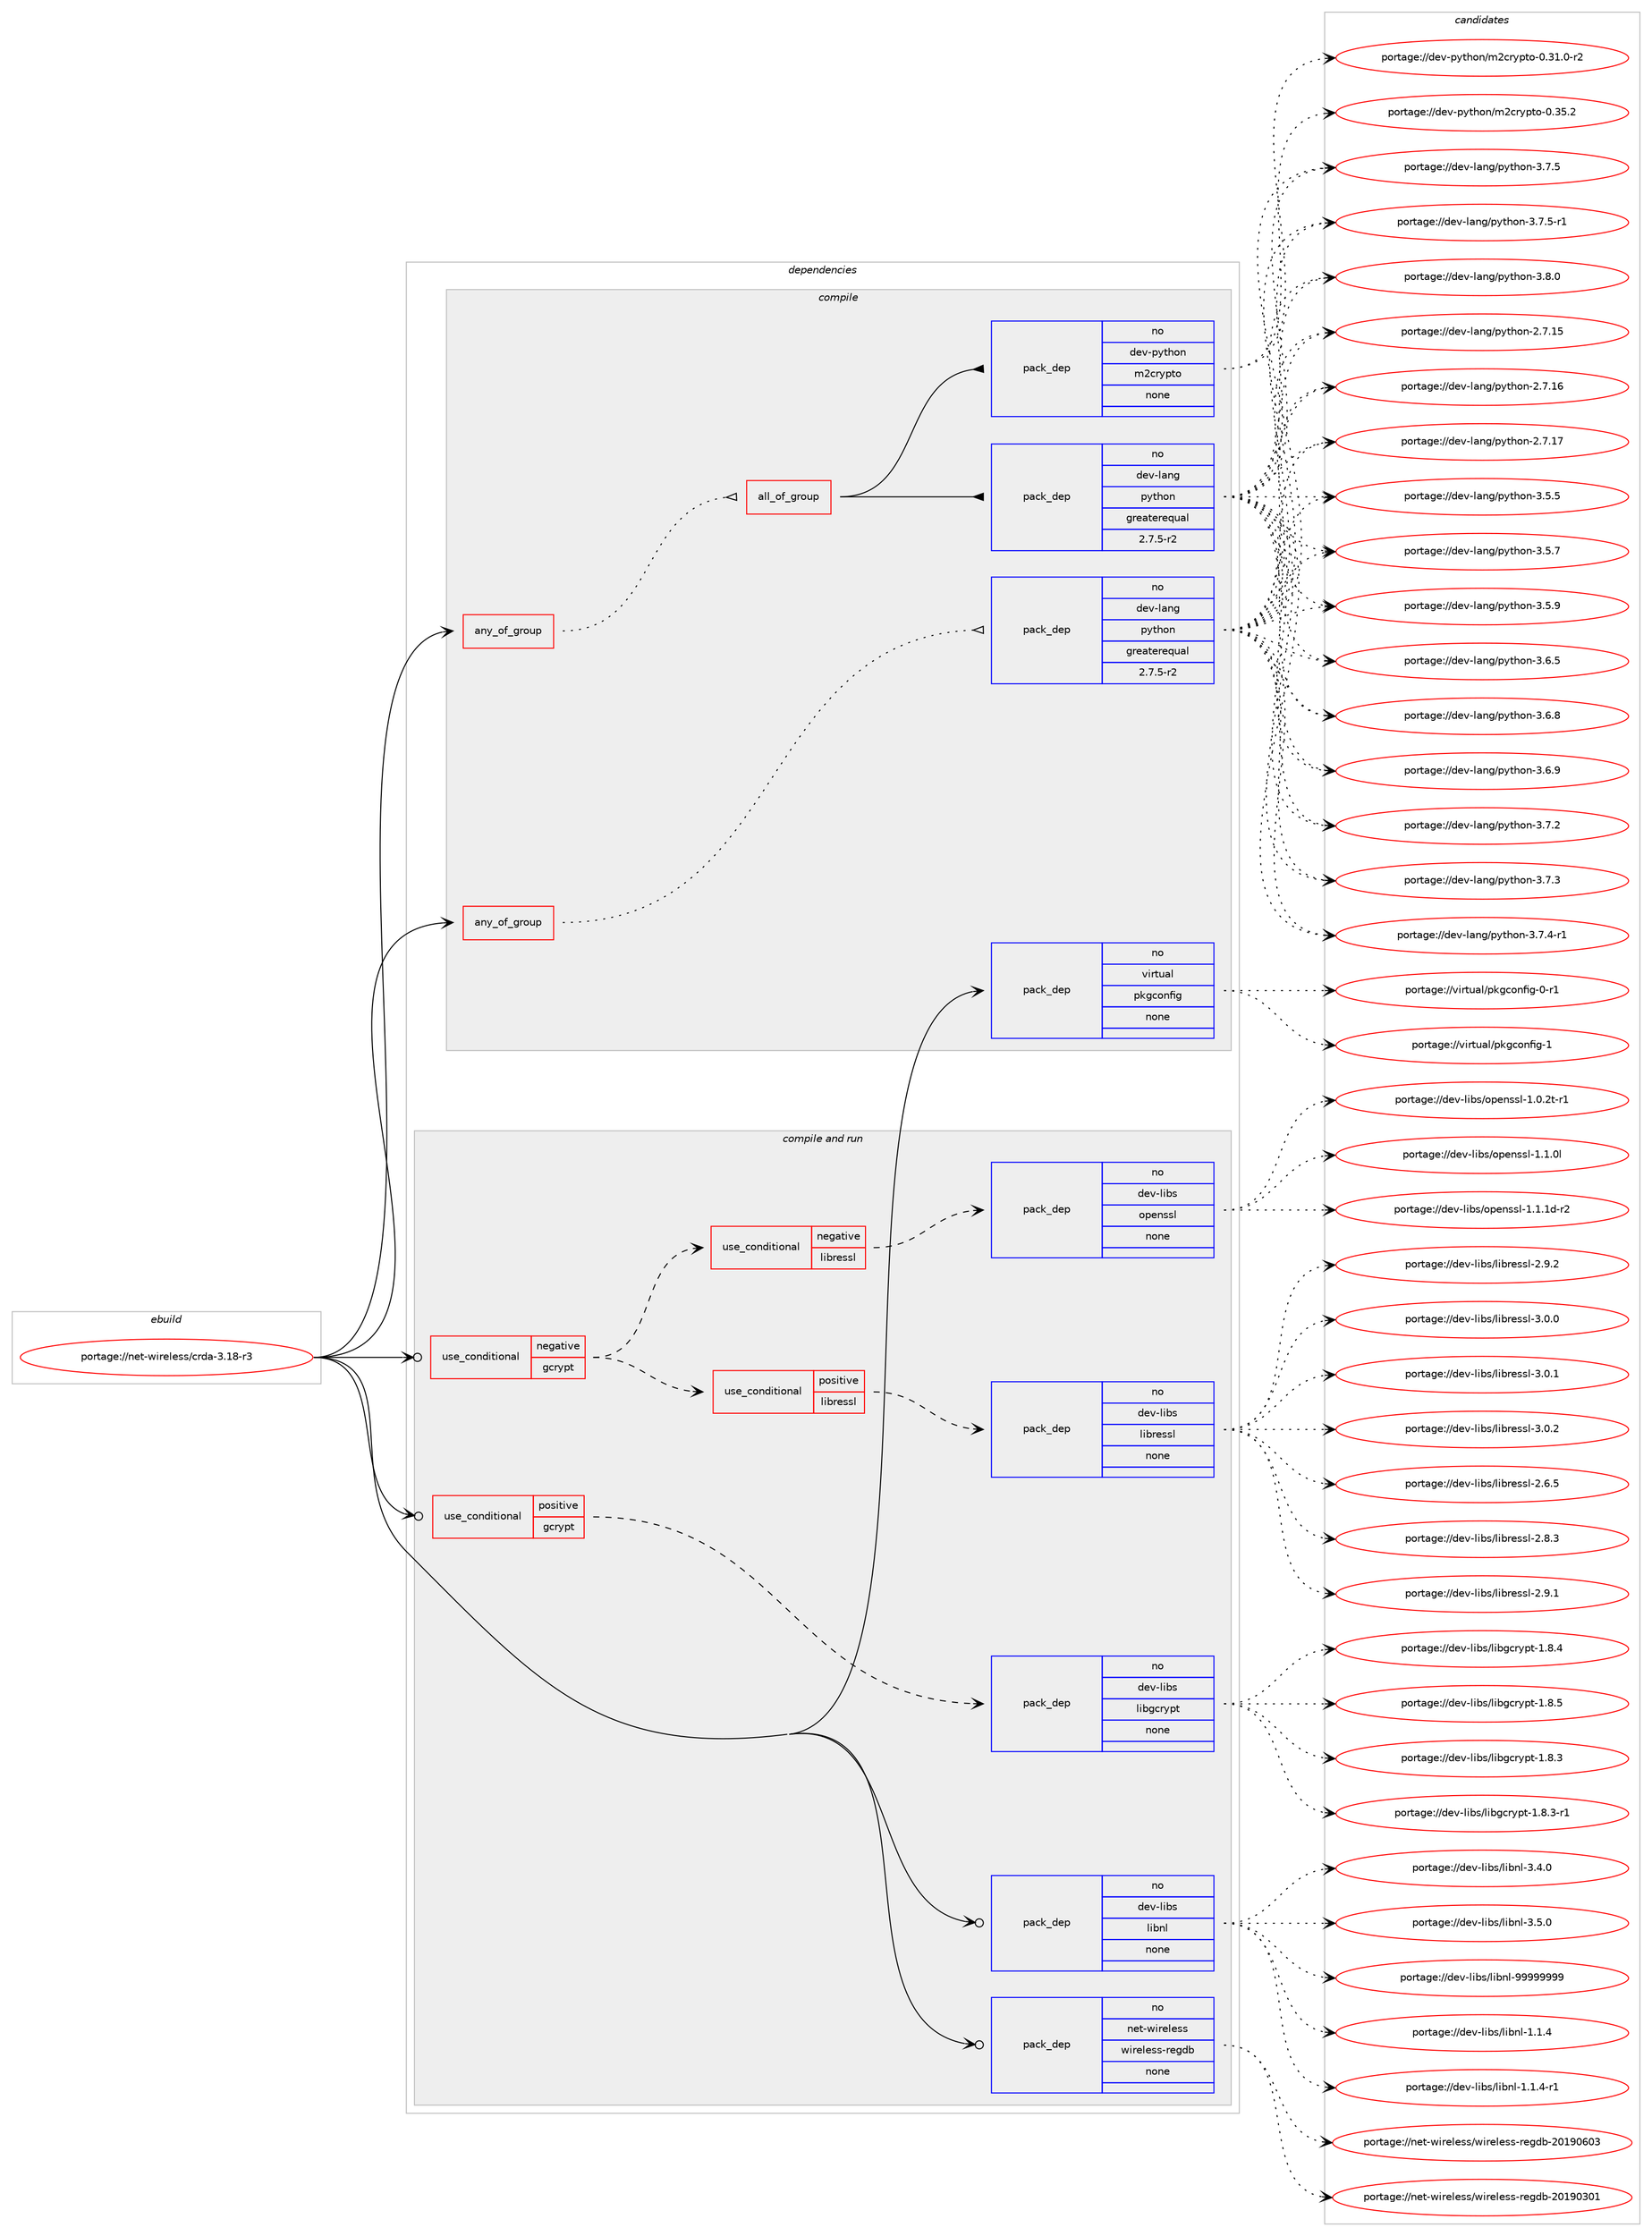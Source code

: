 digraph prolog {

# *************
# Graph options
# *************

newrank=true;
concentrate=true;
compound=true;
graph [rankdir=LR,fontname=Helvetica,fontsize=10,ranksep=1.5];#, ranksep=2.5, nodesep=0.2];
edge  [arrowhead=vee];
node  [fontname=Helvetica,fontsize=10];

# **********
# The ebuild
# **********

subgraph cluster_leftcol {
color=gray;
rank=same;
label=<<i>ebuild</i>>;
id [label="portage://net-wireless/crda-3.18-r3", color=red, width=4, href="../net-wireless/crda-3.18-r3.svg"];
}

# ****************
# The dependencies
# ****************

subgraph cluster_midcol {
color=gray;
label=<<i>dependencies</i>>;
subgraph cluster_compile {
fillcolor="#eeeeee";
style=filled;
label=<<i>compile</i>>;
subgraph any6195 {
dependency377024 [label=<<TABLE BORDER="0" CELLBORDER="1" CELLSPACING="0" CELLPADDING="4"><TR><TD CELLPADDING="10">any_of_group</TD></TR></TABLE>>, shape=none, color=red];subgraph all200 {
dependency377025 [label=<<TABLE BORDER="0" CELLBORDER="1" CELLSPACING="0" CELLPADDING="4"><TR><TD CELLPADDING="10">all_of_group</TD></TR></TABLE>>, shape=none, color=red];subgraph pack276289 {
dependency377026 [label=<<TABLE BORDER="0" CELLBORDER="1" CELLSPACING="0" CELLPADDING="4" WIDTH="220"><TR><TD ROWSPAN="6" CELLPADDING="30">pack_dep</TD></TR><TR><TD WIDTH="110">no</TD></TR><TR><TD>dev-lang</TD></TR><TR><TD>python</TD></TR><TR><TD>greaterequal</TD></TR><TR><TD>2.7.5-r2</TD></TR></TABLE>>, shape=none, color=blue];
}
dependency377025:e -> dependency377026:w [weight=20,style="solid",arrowhead="inv"];
subgraph pack276290 {
dependency377027 [label=<<TABLE BORDER="0" CELLBORDER="1" CELLSPACING="0" CELLPADDING="4" WIDTH="220"><TR><TD ROWSPAN="6" CELLPADDING="30">pack_dep</TD></TR><TR><TD WIDTH="110">no</TD></TR><TR><TD>dev-python</TD></TR><TR><TD>m2crypto</TD></TR><TR><TD>none</TD></TR><TR><TD></TD></TR></TABLE>>, shape=none, color=blue];
}
dependency377025:e -> dependency377027:w [weight=20,style="solid",arrowhead="inv"];
}
dependency377024:e -> dependency377025:w [weight=20,style="dotted",arrowhead="oinv"];
}
id:e -> dependency377024:w [weight=20,style="solid",arrowhead="vee"];
subgraph any6196 {
dependency377028 [label=<<TABLE BORDER="0" CELLBORDER="1" CELLSPACING="0" CELLPADDING="4"><TR><TD CELLPADDING="10">any_of_group</TD></TR></TABLE>>, shape=none, color=red];subgraph pack276291 {
dependency377029 [label=<<TABLE BORDER="0" CELLBORDER="1" CELLSPACING="0" CELLPADDING="4" WIDTH="220"><TR><TD ROWSPAN="6" CELLPADDING="30">pack_dep</TD></TR><TR><TD WIDTH="110">no</TD></TR><TR><TD>dev-lang</TD></TR><TR><TD>python</TD></TR><TR><TD>greaterequal</TD></TR><TR><TD>2.7.5-r2</TD></TR></TABLE>>, shape=none, color=blue];
}
dependency377028:e -> dependency377029:w [weight=20,style="dotted",arrowhead="oinv"];
}
id:e -> dependency377028:w [weight=20,style="solid",arrowhead="vee"];
subgraph pack276292 {
dependency377030 [label=<<TABLE BORDER="0" CELLBORDER="1" CELLSPACING="0" CELLPADDING="4" WIDTH="220"><TR><TD ROWSPAN="6" CELLPADDING="30">pack_dep</TD></TR><TR><TD WIDTH="110">no</TD></TR><TR><TD>virtual</TD></TR><TR><TD>pkgconfig</TD></TR><TR><TD>none</TD></TR><TR><TD></TD></TR></TABLE>>, shape=none, color=blue];
}
id:e -> dependency377030:w [weight=20,style="solid",arrowhead="vee"];
}
subgraph cluster_compileandrun {
fillcolor="#eeeeee";
style=filled;
label=<<i>compile and run</i>>;
subgraph cond94343 {
dependency377031 [label=<<TABLE BORDER="0" CELLBORDER="1" CELLSPACING="0" CELLPADDING="4"><TR><TD ROWSPAN="3" CELLPADDING="10">use_conditional</TD></TR><TR><TD>negative</TD></TR><TR><TD>gcrypt</TD></TR></TABLE>>, shape=none, color=red];
subgraph cond94344 {
dependency377032 [label=<<TABLE BORDER="0" CELLBORDER="1" CELLSPACING="0" CELLPADDING="4"><TR><TD ROWSPAN="3" CELLPADDING="10">use_conditional</TD></TR><TR><TD>negative</TD></TR><TR><TD>libressl</TD></TR></TABLE>>, shape=none, color=red];
subgraph pack276293 {
dependency377033 [label=<<TABLE BORDER="0" CELLBORDER="1" CELLSPACING="0" CELLPADDING="4" WIDTH="220"><TR><TD ROWSPAN="6" CELLPADDING="30">pack_dep</TD></TR><TR><TD WIDTH="110">no</TD></TR><TR><TD>dev-libs</TD></TR><TR><TD>openssl</TD></TR><TR><TD>none</TD></TR><TR><TD></TD></TR></TABLE>>, shape=none, color=blue];
}
dependency377032:e -> dependency377033:w [weight=20,style="dashed",arrowhead="vee"];
}
dependency377031:e -> dependency377032:w [weight=20,style="dashed",arrowhead="vee"];
subgraph cond94345 {
dependency377034 [label=<<TABLE BORDER="0" CELLBORDER="1" CELLSPACING="0" CELLPADDING="4"><TR><TD ROWSPAN="3" CELLPADDING="10">use_conditional</TD></TR><TR><TD>positive</TD></TR><TR><TD>libressl</TD></TR></TABLE>>, shape=none, color=red];
subgraph pack276294 {
dependency377035 [label=<<TABLE BORDER="0" CELLBORDER="1" CELLSPACING="0" CELLPADDING="4" WIDTH="220"><TR><TD ROWSPAN="6" CELLPADDING="30">pack_dep</TD></TR><TR><TD WIDTH="110">no</TD></TR><TR><TD>dev-libs</TD></TR><TR><TD>libressl</TD></TR><TR><TD>none</TD></TR><TR><TD></TD></TR></TABLE>>, shape=none, color=blue];
}
dependency377034:e -> dependency377035:w [weight=20,style="dashed",arrowhead="vee"];
}
dependency377031:e -> dependency377034:w [weight=20,style="dashed",arrowhead="vee"];
}
id:e -> dependency377031:w [weight=20,style="solid",arrowhead="odotvee"];
subgraph cond94346 {
dependency377036 [label=<<TABLE BORDER="0" CELLBORDER="1" CELLSPACING="0" CELLPADDING="4"><TR><TD ROWSPAN="3" CELLPADDING="10">use_conditional</TD></TR><TR><TD>positive</TD></TR><TR><TD>gcrypt</TD></TR></TABLE>>, shape=none, color=red];
subgraph pack276295 {
dependency377037 [label=<<TABLE BORDER="0" CELLBORDER="1" CELLSPACING="0" CELLPADDING="4" WIDTH="220"><TR><TD ROWSPAN="6" CELLPADDING="30">pack_dep</TD></TR><TR><TD WIDTH="110">no</TD></TR><TR><TD>dev-libs</TD></TR><TR><TD>libgcrypt</TD></TR><TR><TD>none</TD></TR><TR><TD></TD></TR></TABLE>>, shape=none, color=blue];
}
dependency377036:e -> dependency377037:w [weight=20,style="dashed",arrowhead="vee"];
}
id:e -> dependency377036:w [weight=20,style="solid",arrowhead="odotvee"];
subgraph pack276296 {
dependency377038 [label=<<TABLE BORDER="0" CELLBORDER="1" CELLSPACING="0" CELLPADDING="4" WIDTH="220"><TR><TD ROWSPAN="6" CELLPADDING="30">pack_dep</TD></TR><TR><TD WIDTH="110">no</TD></TR><TR><TD>dev-libs</TD></TR><TR><TD>libnl</TD></TR><TR><TD>none</TD></TR><TR><TD></TD></TR></TABLE>>, shape=none, color=blue];
}
id:e -> dependency377038:w [weight=20,style="solid",arrowhead="odotvee"];
subgraph pack276297 {
dependency377039 [label=<<TABLE BORDER="0" CELLBORDER="1" CELLSPACING="0" CELLPADDING="4" WIDTH="220"><TR><TD ROWSPAN="6" CELLPADDING="30">pack_dep</TD></TR><TR><TD WIDTH="110">no</TD></TR><TR><TD>net-wireless</TD></TR><TR><TD>wireless-regdb</TD></TR><TR><TD>none</TD></TR><TR><TD></TD></TR></TABLE>>, shape=none, color=blue];
}
id:e -> dependency377039:w [weight=20,style="solid",arrowhead="odotvee"];
}
subgraph cluster_run {
fillcolor="#eeeeee";
style=filled;
label=<<i>run</i>>;
}
}

# **************
# The candidates
# **************

subgraph cluster_choices {
rank=same;
color=gray;
label=<<i>candidates</i>>;

subgraph choice276289 {
color=black;
nodesep=1;
choiceportage10010111845108971101034711212111610411111045504655464953 [label="portage://dev-lang/python-2.7.15", color=red, width=4,href="../dev-lang/python-2.7.15.svg"];
choiceportage10010111845108971101034711212111610411111045504655464954 [label="portage://dev-lang/python-2.7.16", color=red, width=4,href="../dev-lang/python-2.7.16.svg"];
choiceportage10010111845108971101034711212111610411111045504655464955 [label="portage://dev-lang/python-2.7.17", color=red, width=4,href="../dev-lang/python-2.7.17.svg"];
choiceportage100101118451089711010347112121116104111110455146534653 [label="portage://dev-lang/python-3.5.5", color=red, width=4,href="../dev-lang/python-3.5.5.svg"];
choiceportage100101118451089711010347112121116104111110455146534655 [label="portage://dev-lang/python-3.5.7", color=red, width=4,href="../dev-lang/python-3.5.7.svg"];
choiceportage100101118451089711010347112121116104111110455146534657 [label="portage://dev-lang/python-3.5.9", color=red, width=4,href="../dev-lang/python-3.5.9.svg"];
choiceportage100101118451089711010347112121116104111110455146544653 [label="portage://dev-lang/python-3.6.5", color=red, width=4,href="../dev-lang/python-3.6.5.svg"];
choiceportage100101118451089711010347112121116104111110455146544656 [label="portage://dev-lang/python-3.6.8", color=red, width=4,href="../dev-lang/python-3.6.8.svg"];
choiceportage100101118451089711010347112121116104111110455146544657 [label="portage://dev-lang/python-3.6.9", color=red, width=4,href="../dev-lang/python-3.6.9.svg"];
choiceportage100101118451089711010347112121116104111110455146554650 [label="portage://dev-lang/python-3.7.2", color=red, width=4,href="../dev-lang/python-3.7.2.svg"];
choiceportage100101118451089711010347112121116104111110455146554651 [label="portage://dev-lang/python-3.7.3", color=red, width=4,href="../dev-lang/python-3.7.3.svg"];
choiceportage1001011184510897110103471121211161041111104551465546524511449 [label="portage://dev-lang/python-3.7.4-r1", color=red, width=4,href="../dev-lang/python-3.7.4-r1.svg"];
choiceportage100101118451089711010347112121116104111110455146554653 [label="portage://dev-lang/python-3.7.5", color=red, width=4,href="../dev-lang/python-3.7.5.svg"];
choiceportage1001011184510897110103471121211161041111104551465546534511449 [label="portage://dev-lang/python-3.7.5-r1", color=red, width=4,href="../dev-lang/python-3.7.5-r1.svg"];
choiceportage100101118451089711010347112121116104111110455146564648 [label="portage://dev-lang/python-3.8.0", color=red, width=4,href="../dev-lang/python-3.8.0.svg"];
dependency377026:e -> choiceportage10010111845108971101034711212111610411111045504655464953:w [style=dotted,weight="100"];
dependency377026:e -> choiceportage10010111845108971101034711212111610411111045504655464954:w [style=dotted,weight="100"];
dependency377026:e -> choiceportage10010111845108971101034711212111610411111045504655464955:w [style=dotted,weight="100"];
dependency377026:e -> choiceportage100101118451089711010347112121116104111110455146534653:w [style=dotted,weight="100"];
dependency377026:e -> choiceportage100101118451089711010347112121116104111110455146534655:w [style=dotted,weight="100"];
dependency377026:e -> choiceportage100101118451089711010347112121116104111110455146534657:w [style=dotted,weight="100"];
dependency377026:e -> choiceportage100101118451089711010347112121116104111110455146544653:w [style=dotted,weight="100"];
dependency377026:e -> choiceportage100101118451089711010347112121116104111110455146544656:w [style=dotted,weight="100"];
dependency377026:e -> choiceportage100101118451089711010347112121116104111110455146544657:w [style=dotted,weight="100"];
dependency377026:e -> choiceportage100101118451089711010347112121116104111110455146554650:w [style=dotted,weight="100"];
dependency377026:e -> choiceportage100101118451089711010347112121116104111110455146554651:w [style=dotted,weight="100"];
dependency377026:e -> choiceportage1001011184510897110103471121211161041111104551465546524511449:w [style=dotted,weight="100"];
dependency377026:e -> choiceportage100101118451089711010347112121116104111110455146554653:w [style=dotted,weight="100"];
dependency377026:e -> choiceportage1001011184510897110103471121211161041111104551465546534511449:w [style=dotted,weight="100"];
dependency377026:e -> choiceportage100101118451089711010347112121116104111110455146564648:w [style=dotted,weight="100"];
}
subgraph choice276290 {
color=black;
nodesep=1;
choiceportage10010111845112121116104111110471095099114121112116111454846514946484511450 [label="portage://dev-python/m2crypto-0.31.0-r2", color=red, width=4,href="../dev-python/m2crypto-0.31.0-r2.svg"];
choiceportage1001011184511212111610411111047109509911412111211611145484651534650 [label="portage://dev-python/m2crypto-0.35.2", color=red, width=4,href="../dev-python/m2crypto-0.35.2.svg"];
dependency377027:e -> choiceportage10010111845112121116104111110471095099114121112116111454846514946484511450:w [style=dotted,weight="100"];
dependency377027:e -> choiceportage1001011184511212111610411111047109509911412111211611145484651534650:w [style=dotted,weight="100"];
}
subgraph choice276291 {
color=black;
nodesep=1;
choiceportage10010111845108971101034711212111610411111045504655464953 [label="portage://dev-lang/python-2.7.15", color=red, width=4,href="../dev-lang/python-2.7.15.svg"];
choiceportage10010111845108971101034711212111610411111045504655464954 [label="portage://dev-lang/python-2.7.16", color=red, width=4,href="../dev-lang/python-2.7.16.svg"];
choiceportage10010111845108971101034711212111610411111045504655464955 [label="portage://dev-lang/python-2.7.17", color=red, width=4,href="../dev-lang/python-2.7.17.svg"];
choiceportage100101118451089711010347112121116104111110455146534653 [label="portage://dev-lang/python-3.5.5", color=red, width=4,href="../dev-lang/python-3.5.5.svg"];
choiceportage100101118451089711010347112121116104111110455146534655 [label="portage://dev-lang/python-3.5.7", color=red, width=4,href="../dev-lang/python-3.5.7.svg"];
choiceportage100101118451089711010347112121116104111110455146534657 [label="portage://dev-lang/python-3.5.9", color=red, width=4,href="../dev-lang/python-3.5.9.svg"];
choiceportage100101118451089711010347112121116104111110455146544653 [label="portage://dev-lang/python-3.6.5", color=red, width=4,href="../dev-lang/python-3.6.5.svg"];
choiceportage100101118451089711010347112121116104111110455146544656 [label="portage://dev-lang/python-3.6.8", color=red, width=4,href="../dev-lang/python-3.6.8.svg"];
choiceportage100101118451089711010347112121116104111110455146544657 [label="portage://dev-lang/python-3.6.9", color=red, width=4,href="../dev-lang/python-3.6.9.svg"];
choiceportage100101118451089711010347112121116104111110455146554650 [label="portage://dev-lang/python-3.7.2", color=red, width=4,href="../dev-lang/python-3.7.2.svg"];
choiceportage100101118451089711010347112121116104111110455146554651 [label="portage://dev-lang/python-3.7.3", color=red, width=4,href="../dev-lang/python-3.7.3.svg"];
choiceportage1001011184510897110103471121211161041111104551465546524511449 [label="portage://dev-lang/python-3.7.4-r1", color=red, width=4,href="../dev-lang/python-3.7.4-r1.svg"];
choiceportage100101118451089711010347112121116104111110455146554653 [label="portage://dev-lang/python-3.7.5", color=red, width=4,href="../dev-lang/python-3.7.5.svg"];
choiceportage1001011184510897110103471121211161041111104551465546534511449 [label="portage://dev-lang/python-3.7.5-r1", color=red, width=4,href="../dev-lang/python-3.7.5-r1.svg"];
choiceportage100101118451089711010347112121116104111110455146564648 [label="portage://dev-lang/python-3.8.0", color=red, width=4,href="../dev-lang/python-3.8.0.svg"];
dependency377029:e -> choiceportage10010111845108971101034711212111610411111045504655464953:w [style=dotted,weight="100"];
dependency377029:e -> choiceportage10010111845108971101034711212111610411111045504655464954:w [style=dotted,weight="100"];
dependency377029:e -> choiceportage10010111845108971101034711212111610411111045504655464955:w [style=dotted,weight="100"];
dependency377029:e -> choiceportage100101118451089711010347112121116104111110455146534653:w [style=dotted,weight="100"];
dependency377029:e -> choiceportage100101118451089711010347112121116104111110455146534655:w [style=dotted,weight="100"];
dependency377029:e -> choiceportage100101118451089711010347112121116104111110455146534657:w [style=dotted,weight="100"];
dependency377029:e -> choiceportage100101118451089711010347112121116104111110455146544653:w [style=dotted,weight="100"];
dependency377029:e -> choiceportage100101118451089711010347112121116104111110455146544656:w [style=dotted,weight="100"];
dependency377029:e -> choiceportage100101118451089711010347112121116104111110455146544657:w [style=dotted,weight="100"];
dependency377029:e -> choiceportage100101118451089711010347112121116104111110455146554650:w [style=dotted,weight="100"];
dependency377029:e -> choiceportage100101118451089711010347112121116104111110455146554651:w [style=dotted,weight="100"];
dependency377029:e -> choiceportage1001011184510897110103471121211161041111104551465546524511449:w [style=dotted,weight="100"];
dependency377029:e -> choiceportage100101118451089711010347112121116104111110455146554653:w [style=dotted,weight="100"];
dependency377029:e -> choiceportage1001011184510897110103471121211161041111104551465546534511449:w [style=dotted,weight="100"];
dependency377029:e -> choiceportage100101118451089711010347112121116104111110455146564648:w [style=dotted,weight="100"];
}
subgraph choice276292 {
color=black;
nodesep=1;
choiceportage11810511411611797108471121071039911111010210510345484511449 [label="portage://virtual/pkgconfig-0-r1", color=red, width=4,href="../virtual/pkgconfig-0-r1.svg"];
choiceportage1181051141161179710847112107103991111101021051034549 [label="portage://virtual/pkgconfig-1", color=red, width=4,href="../virtual/pkgconfig-1.svg"];
dependency377030:e -> choiceportage11810511411611797108471121071039911111010210510345484511449:w [style=dotted,weight="100"];
dependency377030:e -> choiceportage1181051141161179710847112107103991111101021051034549:w [style=dotted,weight="100"];
}
subgraph choice276293 {
color=black;
nodesep=1;
choiceportage1001011184510810598115471111121011101151151084549464846501164511449 [label="portage://dev-libs/openssl-1.0.2t-r1", color=red, width=4,href="../dev-libs/openssl-1.0.2t-r1.svg"];
choiceportage100101118451081059811547111112101110115115108454946494648108 [label="portage://dev-libs/openssl-1.1.0l", color=red, width=4,href="../dev-libs/openssl-1.1.0l.svg"];
choiceportage1001011184510810598115471111121011101151151084549464946491004511450 [label="portage://dev-libs/openssl-1.1.1d-r2", color=red, width=4,href="../dev-libs/openssl-1.1.1d-r2.svg"];
dependency377033:e -> choiceportage1001011184510810598115471111121011101151151084549464846501164511449:w [style=dotted,weight="100"];
dependency377033:e -> choiceportage100101118451081059811547111112101110115115108454946494648108:w [style=dotted,weight="100"];
dependency377033:e -> choiceportage1001011184510810598115471111121011101151151084549464946491004511450:w [style=dotted,weight="100"];
}
subgraph choice276294 {
color=black;
nodesep=1;
choiceportage10010111845108105981154710810598114101115115108455046544653 [label="portage://dev-libs/libressl-2.6.5", color=red, width=4,href="../dev-libs/libressl-2.6.5.svg"];
choiceportage10010111845108105981154710810598114101115115108455046564651 [label="portage://dev-libs/libressl-2.8.3", color=red, width=4,href="../dev-libs/libressl-2.8.3.svg"];
choiceportage10010111845108105981154710810598114101115115108455046574649 [label="portage://dev-libs/libressl-2.9.1", color=red, width=4,href="../dev-libs/libressl-2.9.1.svg"];
choiceportage10010111845108105981154710810598114101115115108455046574650 [label="portage://dev-libs/libressl-2.9.2", color=red, width=4,href="../dev-libs/libressl-2.9.2.svg"];
choiceportage10010111845108105981154710810598114101115115108455146484648 [label="portage://dev-libs/libressl-3.0.0", color=red, width=4,href="../dev-libs/libressl-3.0.0.svg"];
choiceportage10010111845108105981154710810598114101115115108455146484649 [label="portage://dev-libs/libressl-3.0.1", color=red, width=4,href="../dev-libs/libressl-3.0.1.svg"];
choiceportage10010111845108105981154710810598114101115115108455146484650 [label="portage://dev-libs/libressl-3.0.2", color=red, width=4,href="../dev-libs/libressl-3.0.2.svg"];
dependency377035:e -> choiceportage10010111845108105981154710810598114101115115108455046544653:w [style=dotted,weight="100"];
dependency377035:e -> choiceportage10010111845108105981154710810598114101115115108455046564651:w [style=dotted,weight="100"];
dependency377035:e -> choiceportage10010111845108105981154710810598114101115115108455046574649:w [style=dotted,weight="100"];
dependency377035:e -> choiceportage10010111845108105981154710810598114101115115108455046574650:w [style=dotted,weight="100"];
dependency377035:e -> choiceportage10010111845108105981154710810598114101115115108455146484648:w [style=dotted,weight="100"];
dependency377035:e -> choiceportage10010111845108105981154710810598114101115115108455146484649:w [style=dotted,weight="100"];
dependency377035:e -> choiceportage10010111845108105981154710810598114101115115108455146484650:w [style=dotted,weight="100"];
}
subgraph choice276295 {
color=black;
nodesep=1;
choiceportage1001011184510810598115471081059810399114121112116454946564651 [label="portage://dev-libs/libgcrypt-1.8.3", color=red, width=4,href="../dev-libs/libgcrypt-1.8.3.svg"];
choiceportage10010111845108105981154710810598103991141211121164549465646514511449 [label="portage://dev-libs/libgcrypt-1.8.3-r1", color=red, width=4,href="../dev-libs/libgcrypt-1.8.3-r1.svg"];
choiceportage1001011184510810598115471081059810399114121112116454946564652 [label="portage://dev-libs/libgcrypt-1.8.4", color=red, width=4,href="../dev-libs/libgcrypt-1.8.4.svg"];
choiceportage1001011184510810598115471081059810399114121112116454946564653 [label="portage://dev-libs/libgcrypt-1.8.5", color=red, width=4,href="../dev-libs/libgcrypt-1.8.5.svg"];
dependency377037:e -> choiceportage1001011184510810598115471081059810399114121112116454946564651:w [style=dotted,weight="100"];
dependency377037:e -> choiceportage10010111845108105981154710810598103991141211121164549465646514511449:w [style=dotted,weight="100"];
dependency377037:e -> choiceportage1001011184510810598115471081059810399114121112116454946564652:w [style=dotted,weight="100"];
dependency377037:e -> choiceportage1001011184510810598115471081059810399114121112116454946564653:w [style=dotted,weight="100"];
}
subgraph choice276296 {
color=black;
nodesep=1;
choiceportage10010111845108105981154710810598110108454946494652 [label="portage://dev-libs/libnl-1.1.4", color=red, width=4,href="../dev-libs/libnl-1.1.4.svg"];
choiceportage100101118451081059811547108105981101084549464946524511449 [label="portage://dev-libs/libnl-1.1.4-r1", color=red, width=4,href="../dev-libs/libnl-1.1.4-r1.svg"];
choiceportage10010111845108105981154710810598110108455146524648 [label="portage://dev-libs/libnl-3.4.0", color=red, width=4,href="../dev-libs/libnl-3.4.0.svg"];
choiceportage10010111845108105981154710810598110108455146534648 [label="portage://dev-libs/libnl-3.5.0", color=red, width=4,href="../dev-libs/libnl-3.5.0.svg"];
choiceportage10010111845108105981154710810598110108455757575757575757 [label="portage://dev-libs/libnl-99999999", color=red, width=4,href="../dev-libs/libnl-99999999.svg"];
dependency377038:e -> choiceportage10010111845108105981154710810598110108454946494652:w [style=dotted,weight="100"];
dependency377038:e -> choiceportage100101118451081059811547108105981101084549464946524511449:w [style=dotted,weight="100"];
dependency377038:e -> choiceportage10010111845108105981154710810598110108455146524648:w [style=dotted,weight="100"];
dependency377038:e -> choiceportage10010111845108105981154710810598110108455146534648:w [style=dotted,weight="100"];
dependency377038:e -> choiceportage10010111845108105981154710810598110108455757575757575757:w [style=dotted,weight="100"];
}
subgraph choice276297 {
color=black;
nodesep=1;
choiceportage11010111645119105114101108101115115471191051141011081011151154511410110310098455048495748514849 [label="portage://net-wireless/wireless-regdb-20190301", color=red, width=4,href="../net-wireless/wireless-regdb-20190301.svg"];
choiceportage11010111645119105114101108101115115471191051141011081011151154511410110310098455048495748544851 [label="portage://net-wireless/wireless-regdb-20190603", color=red, width=4,href="../net-wireless/wireless-regdb-20190603.svg"];
dependency377039:e -> choiceportage11010111645119105114101108101115115471191051141011081011151154511410110310098455048495748514849:w [style=dotted,weight="100"];
dependency377039:e -> choiceportage11010111645119105114101108101115115471191051141011081011151154511410110310098455048495748544851:w [style=dotted,weight="100"];
}
}

}
